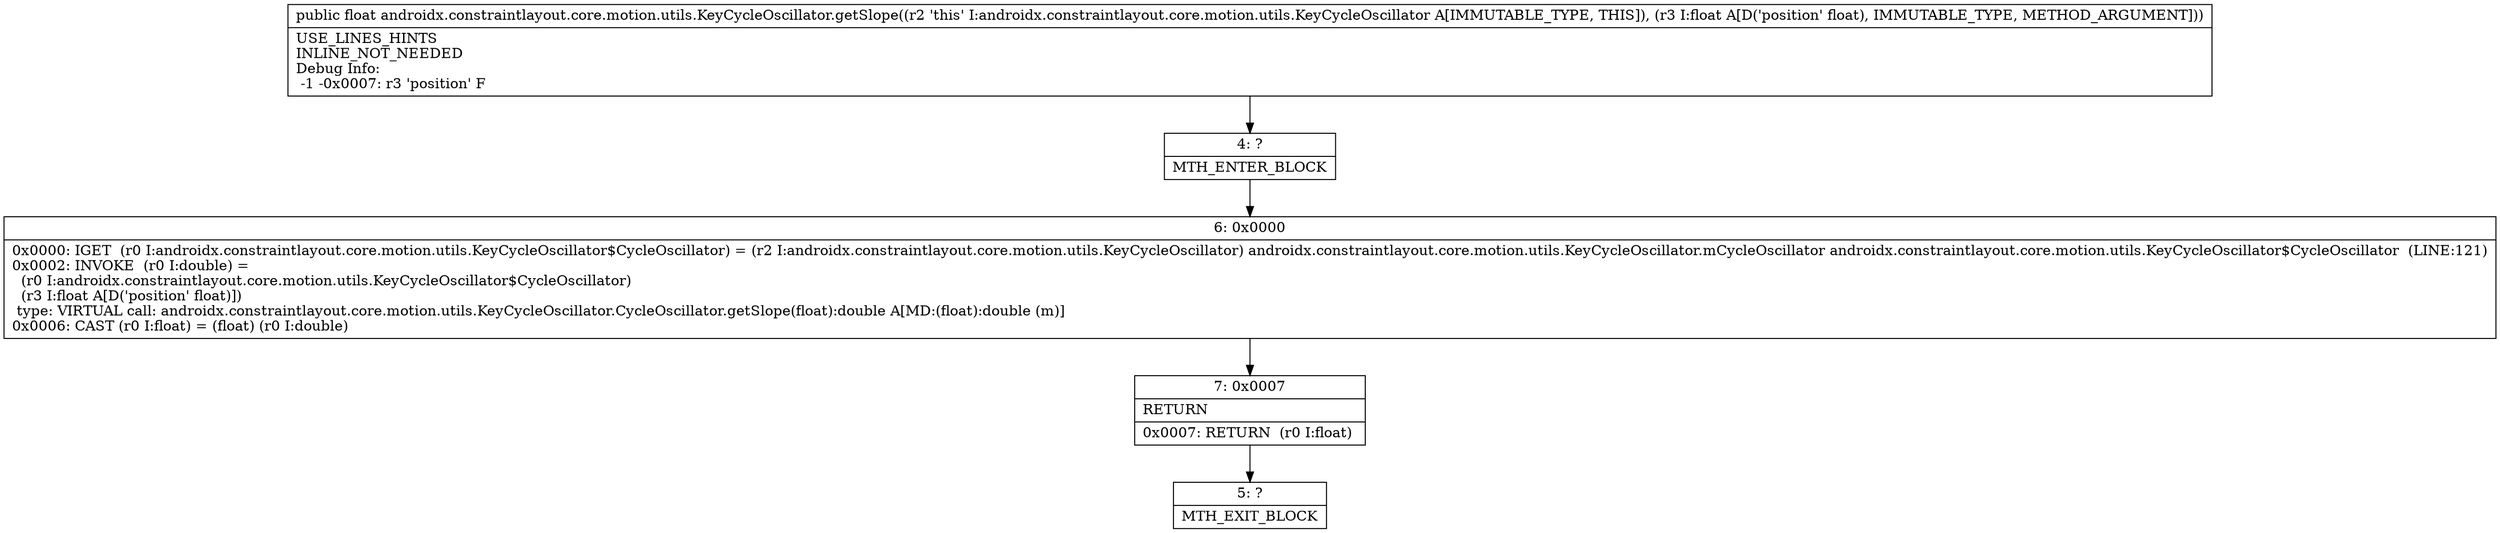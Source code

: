 digraph "CFG forandroidx.constraintlayout.core.motion.utils.KeyCycleOscillator.getSlope(F)F" {
Node_4 [shape=record,label="{4\:\ ?|MTH_ENTER_BLOCK\l}"];
Node_6 [shape=record,label="{6\:\ 0x0000|0x0000: IGET  (r0 I:androidx.constraintlayout.core.motion.utils.KeyCycleOscillator$CycleOscillator) = (r2 I:androidx.constraintlayout.core.motion.utils.KeyCycleOscillator) androidx.constraintlayout.core.motion.utils.KeyCycleOscillator.mCycleOscillator androidx.constraintlayout.core.motion.utils.KeyCycleOscillator$CycleOscillator  (LINE:121)\l0x0002: INVOKE  (r0 I:double) = \l  (r0 I:androidx.constraintlayout.core.motion.utils.KeyCycleOscillator$CycleOscillator)\l  (r3 I:float A[D('position' float)])\l type: VIRTUAL call: androidx.constraintlayout.core.motion.utils.KeyCycleOscillator.CycleOscillator.getSlope(float):double A[MD:(float):double (m)]\l0x0006: CAST (r0 I:float) = (float) (r0 I:double) \l}"];
Node_7 [shape=record,label="{7\:\ 0x0007|RETURN\l|0x0007: RETURN  (r0 I:float) \l}"];
Node_5 [shape=record,label="{5\:\ ?|MTH_EXIT_BLOCK\l}"];
MethodNode[shape=record,label="{public float androidx.constraintlayout.core.motion.utils.KeyCycleOscillator.getSlope((r2 'this' I:androidx.constraintlayout.core.motion.utils.KeyCycleOscillator A[IMMUTABLE_TYPE, THIS]), (r3 I:float A[D('position' float), IMMUTABLE_TYPE, METHOD_ARGUMENT]))  | USE_LINES_HINTS\lINLINE_NOT_NEEDED\lDebug Info:\l  \-1 \-0x0007: r3 'position' F\l}"];
MethodNode -> Node_4;Node_4 -> Node_6;
Node_6 -> Node_7;
Node_7 -> Node_5;
}

